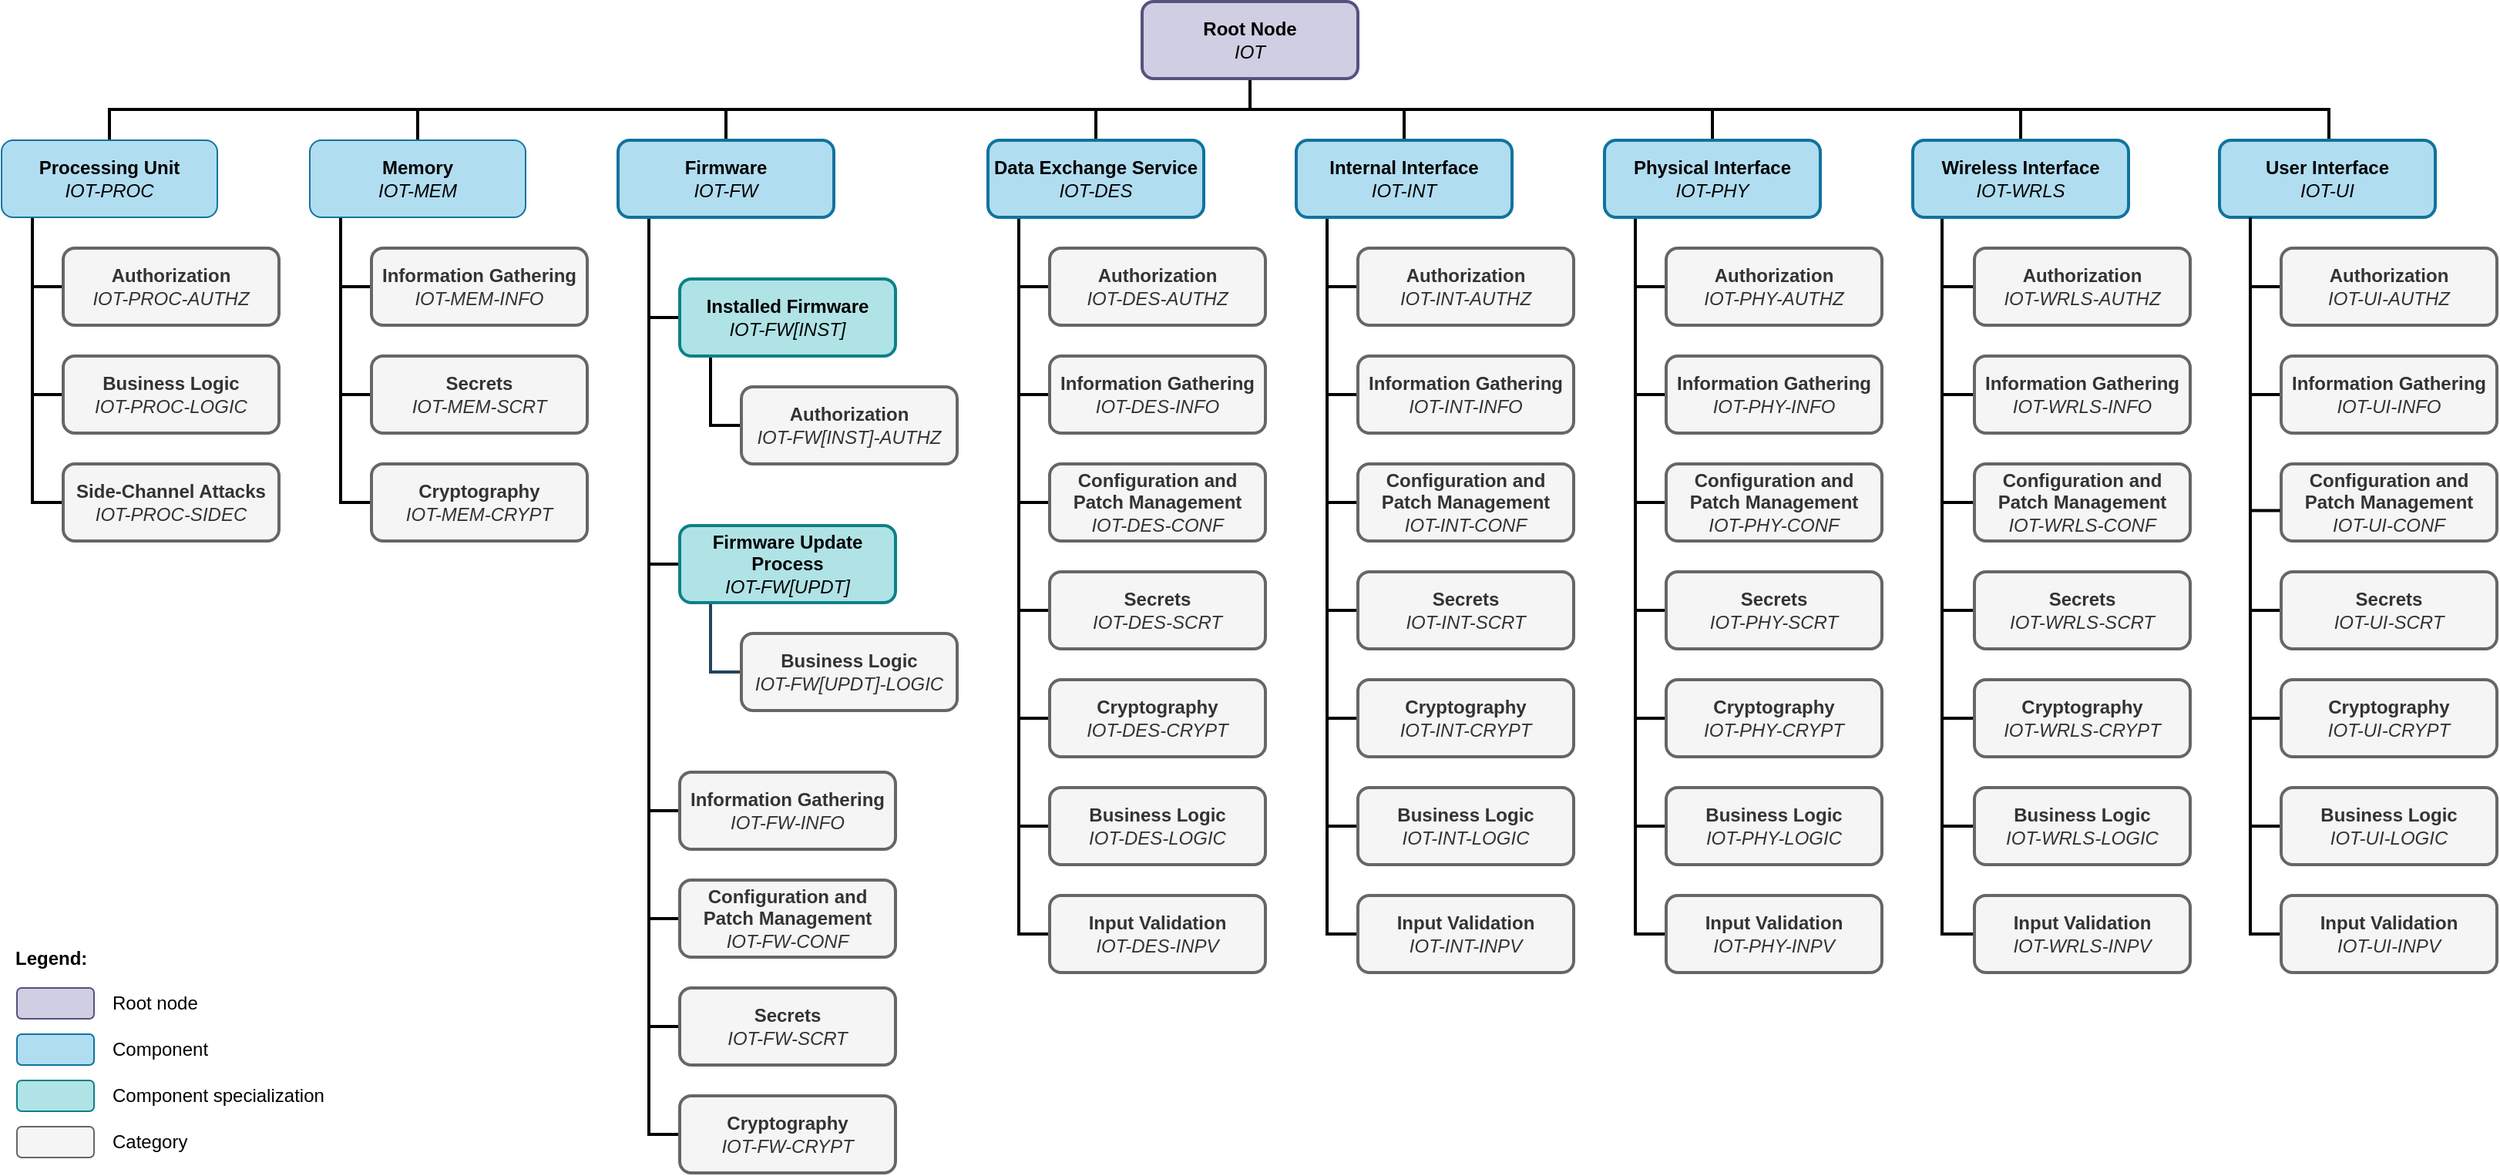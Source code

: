 <mxfile version="22.1.11" type="device">
  <diagram name="Seite-1" id="dSFM1Jlho4Qd5BgdMRd8">
    <mxGraphModel dx="3765" dy="1188" grid="1" gridSize="10" guides="1" tooltips="1" connect="1" arrows="1" fold="1" page="1" pageScale="1" pageWidth="827" pageHeight="1169" math="0" shadow="0">
      <root>
        <mxCell id="0" />
        <mxCell id="1" parent="0" />
        <mxCell id="3GVdnuFyJFoCjS55MbKJ-67" style="edgeStyle=orthogonalEdgeStyle;rounded=0;orthogonalLoop=1;jettySize=auto;html=1;endArrow=none;endFill=0;strokeWidth=2;" parent="1" source="3GVdnuFyJFoCjS55MbKJ-1" target="3GVdnuFyJFoCjS55MbKJ-6" edge="1">
          <mxGeometry relative="1" as="geometry">
            <Array as="points">
              <mxPoint x="10" y="110" />
              <mxPoint x="-530" y="110" />
            </Array>
          </mxGeometry>
        </mxCell>
        <mxCell id="3GVdnuFyJFoCjS55MbKJ-68" style="edgeStyle=orthogonalEdgeStyle;rounded=0;orthogonalLoop=1;jettySize=auto;html=1;endArrow=none;endFill=0;strokeWidth=2;" parent="1" source="3GVdnuFyJFoCjS55MbKJ-1" target="3GVdnuFyJFoCjS55MbKJ-7" edge="1">
          <mxGeometry relative="1" as="geometry">
            <Array as="points">
              <mxPoint x="10" y="110" />
              <mxPoint x="-330" y="110" />
            </Array>
          </mxGeometry>
        </mxCell>
        <mxCell id="3GVdnuFyJFoCjS55MbKJ-69" style="edgeStyle=orthogonalEdgeStyle;rounded=0;orthogonalLoop=1;jettySize=auto;html=1;entryX=0.5;entryY=0;entryDx=0;entryDy=0;endArrow=none;endFill=0;strokeWidth=2;" parent="1" source="3GVdnuFyJFoCjS55MbKJ-1" target="3GVdnuFyJFoCjS55MbKJ-9" edge="1">
          <mxGeometry relative="1" as="geometry" />
        </mxCell>
        <mxCell id="3GVdnuFyJFoCjS55MbKJ-70" style="edgeStyle=orthogonalEdgeStyle;rounded=0;orthogonalLoop=1;jettySize=auto;html=1;entryX=0.5;entryY=0;entryDx=0;entryDy=0;endArrow=none;endFill=0;strokeWidth=2;" parent="1" source="3GVdnuFyJFoCjS55MbKJ-1" target="3GVdnuFyJFoCjS55MbKJ-10" edge="1">
          <mxGeometry relative="1" as="geometry" />
        </mxCell>
        <mxCell id="3GVdnuFyJFoCjS55MbKJ-71" style="edgeStyle=orthogonalEdgeStyle;rounded=0;orthogonalLoop=1;jettySize=auto;html=1;entryX=0.5;entryY=0;entryDx=0;entryDy=0;endArrow=none;endFill=0;strokeWidth=2;" parent="1" source="3GVdnuFyJFoCjS55MbKJ-1" target="3GVdnuFyJFoCjS55MbKJ-11" edge="1">
          <mxGeometry relative="1" as="geometry">
            <Array as="points">
              <mxPoint x="10" y="110" />
              <mxPoint x="310" y="110" />
            </Array>
          </mxGeometry>
        </mxCell>
        <mxCell id="3GVdnuFyJFoCjS55MbKJ-72" style="edgeStyle=orthogonalEdgeStyle;rounded=0;orthogonalLoop=1;jettySize=auto;html=1;endArrow=none;endFill=0;strokeWidth=2;" parent="1" source="3GVdnuFyJFoCjS55MbKJ-1" target="3GVdnuFyJFoCjS55MbKJ-12" edge="1">
          <mxGeometry relative="1" as="geometry">
            <Array as="points">
              <mxPoint x="10" y="110" />
              <mxPoint x="510" y="110" />
            </Array>
          </mxGeometry>
        </mxCell>
        <mxCell id="3GVdnuFyJFoCjS55MbKJ-73" style="edgeStyle=orthogonalEdgeStyle;rounded=0;orthogonalLoop=1;jettySize=auto;html=1;endArrow=none;endFill=0;strokeWidth=2;" parent="1" source="3GVdnuFyJFoCjS55MbKJ-1" target="3GVdnuFyJFoCjS55MbKJ-13" edge="1">
          <mxGeometry relative="1" as="geometry">
            <Array as="points">
              <mxPoint x="10" y="110" />
              <mxPoint x="710" y="110" />
            </Array>
          </mxGeometry>
        </mxCell>
        <mxCell id="T5AbqAV-lyeBnivVTCqh-4" style="edgeStyle=orthogonalEdgeStyle;rounded=0;orthogonalLoop=1;jettySize=auto;html=1;endArrow=none;endFill=0;strokeWidth=2;" parent="1" source="3GVdnuFyJFoCjS55MbKJ-1" target="3GVdnuFyJFoCjS55MbKJ-5" edge="1">
          <mxGeometry relative="1" as="geometry">
            <Array as="points">
              <mxPoint x="10" y="110" />
              <mxPoint x="-730" y="110" />
            </Array>
          </mxGeometry>
        </mxCell>
        <mxCell id="3GVdnuFyJFoCjS55MbKJ-1" value="&lt;b&gt;Root Node&lt;br&gt;&lt;/b&gt;&lt;i&gt;IOT&lt;/i&gt;" style="rounded=1;whiteSpace=wrap;html=1;fillColor=#d0cee2;strokeColor=#56517e;strokeWidth=2;" parent="1" vertex="1">
          <mxGeometry x="-60" y="40" width="140" height="50" as="geometry" />
        </mxCell>
        <mxCell id="3GVdnuFyJFoCjS55MbKJ-74" style="edgeStyle=orthogonalEdgeStyle;rounded=0;orthogonalLoop=1;jettySize=auto;html=1;entryX=0;entryY=0.5;entryDx=0;entryDy=0;strokeWidth=2;endArrow=none;endFill=0;" parent="1" source="3GVdnuFyJFoCjS55MbKJ-5" target="3GVdnuFyJFoCjS55MbKJ-63" edge="1">
          <mxGeometry relative="1" as="geometry">
            <Array as="points">
              <mxPoint x="-780" y="225" />
            </Array>
          </mxGeometry>
        </mxCell>
        <mxCell id="3GVdnuFyJFoCjS55MbKJ-75" style="edgeStyle=orthogonalEdgeStyle;rounded=0;orthogonalLoop=1;jettySize=auto;html=1;entryX=0;entryY=0.5;entryDx=0;entryDy=0;strokeWidth=2;endArrow=none;endFill=0;" parent="1" source="3GVdnuFyJFoCjS55MbKJ-5" target="3GVdnuFyJFoCjS55MbKJ-64" edge="1">
          <mxGeometry relative="1" as="geometry">
            <Array as="points">
              <mxPoint x="-780" y="295" />
            </Array>
          </mxGeometry>
        </mxCell>
        <mxCell id="3GVdnuFyJFoCjS55MbKJ-76" style="edgeStyle=orthogonalEdgeStyle;rounded=0;orthogonalLoop=1;jettySize=auto;html=1;entryX=0;entryY=0.5;entryDx=0;entryDy=0;strokeWidth=2;endArrow=none;endFill=0;" parent="1" source="3GVdnuFyJFoCjS55MbKJ-5" target="3GVdnuFyJFoCjS55MbKJ-65" edge="1">
          <mxGeometry relative="1" as="geometry">
            <Array as="points">
              <mxPoint x="-780" y="365" />
            </Array>
          </mxGeometry>
        </mxCell>
        <mxCell id="3GVdnuFyJFoCjS55MbKJ-5" value="&lt;b&gt;Processing Unit&lt;br&gt;&lt;/b&gt;&lt;i&gt;IOT-PROC&lt;/i&gt;" style="rounded=1;whiteSpace=wrap;html=1;fillColor=#b1ddf0;strokeColor=#10739e;" parent="1" vertex="1">
          <mxGeometry x="-800" y="130" width="140" height="50" as="geometry" />
        </mxCell>
        <mxCell id="3GVdnuFyJFoCjS55MbKJ-77" style="edgeStyle=orthogonalEdgeStyle;rounded=0;orthogonalLoop=1;jettySize=auto;html=1;entryX=0;entryY=0.5;entryDx=0;entryDy=0;strokeWidth=2;endArrow=none;endFill=0;" parent="1" source="3GVdnuFyJFoCjS55MbKJ-6" target="3GVdnuFyJFoCjS55MbKJ-59" edge="1">
          <mxGeometry relative="1" as="geometry">
            <Array as="points">
              <mxPoint x="-580" y="225" />
            </Array>
          </mxGeometry>
        </mxCell>
        <mxCell id="3GVdnuFyJFoCjS55MbKJ-78" style="edgeStyle=orthogonalEdgeStyle;rounded=0;orthogonalLoop=1;jettySize=auto;html=1;entryX=0;entryY=0.5;entryDx=0;entryDy=0;strokeWidth=2;endArrow=none;endFill=0;" parent="1" source="3GVdnuFyJFoCjS55MbKJ-6" target="3GVdnuFyJFoCjS55MbKJ-61" edge="1">
          <mxGeometry relative="1" as="geometry">
            <Array as="points">
              <mxPoint x="-580" y="295" />
            </Array>
          </mxGeometry>
        </mxCell>
        <mxCell id="3GVdnuFyJFoCjS55MbKJ-79" style="edgeStyle=orthogonalEdgeStyle;rounded=0;orthogonalLoop=1;jettySize=auto;html=1;entryX=0;entryY=0.5;entryDx=0;entryDy=0;strokeWidth=2;endArrow=none;endFill=0;" parent="1" source="3GVdnuFyJFoCjS55MbKJ-6" target="3GVdnuFyJFoCjS55MbKJ-62" edge="1">
          <mxGeometry relative="1" as="geometry">
            <Array as="points">
              <mxPoint x="-580" y="365" />
            </Array>
          </mxGeometry>
        </mxCell>
        <mxCell id="3GVdnuFyJFoCjS55MbKJ-6" value="&lt;b&gt;Memory&lt;br&gt;&lt;/b&gt;&lt;i&gt;IOT-MEM&lt;/i&gt;" style="rounded=1;whiteSpace=wrap;html=1;fillColor=#b1ddf0;strokeColor=#10739e;" parent="1" vertex="1">
          <mxGeometry x="-600" y="130" width="140" height="50" as="geometry" />
        </mxCell>
        <mxCell id="3GVdnuFyJFoCjS55MbKJ-15" style="edgeStyle=orthogonalEdgeStyle;rounded=0;orthogonalLoop=1;jettySize=auto;html=1;entryX=0;entryY=0.5;entryDx=0;entryDy=0;endArrow=none;endFill=0;strokeWidth=2;" parent="1" source="3GVdnuFyJFoCjS55MbKJ-7" target="3GVdnuFyJFoCjS55MbKJ-14" edge="1">
          <mxGeometry relative="1" as="geometry">
            <Array as="points">
              <mxPoint x="-380" y="245" />
            </Array>
          </mxGeometry>
        </mxCell>
        <mxCell id="3GVdnuFyJFoCjS55MbKJ-80" style="edgeStyle=orthogonalEdgeStyle;rounded=0;orthogonalLoop=1;jettySize=auto;html=1;entryX=0;entryY=0.5;entryDx=0;entryDy=0;strokeWidth=2;endArrow=none;endFill=0;" parent="1" source="3GVdnuFyJFoCjS55MbKJ-7" target="3GVdnuFyJFoCjS55MbKJ-18" edge="1">
          <mxGeometry relative="1" as="geometry">
            <Array as="points">
              <mxPoint x="-380" y="405" />
            </Array>
          </mxGeometry>
        </mxCell>
        <mxCell id="3GVdnuFyJFoCjS55MbKJ-82" style="edgeStyle=orthogonalEdgeStyle;rounded=0;orthogonalLoop=1;jettySize=auto;html=1;entryX=0;entryY=0.5;entryDx=0;entryDy=0;strokeWidth=2;endArrow=none;endFill=0;" parent="1" source="3GVdnuFyJFoCjS55MbKJ-7" target="3GVdnuFyJFoCjS55MbKJ-20" edge="1">
          <mxGeometry relative="1" as="geometry">
            <Array as="points">
              <mxPoint x="-380" y="565" />
            </Array>
          </mxGeometry>
        </mxCell>
        <mxCell id="3GVdnuFyJFoCjS55MbKJ-83" style="edgeStyle=orthogonalEdgeStyle;rounded=0;orthogonalLoop=1;jettySize=auto;html=1;entryX=0;entryY=0.5;entryDx=0;entryDy=0;strokeWidth=2;endArrow=none;endFill=0;" parent="1" source="3GVdnuFyJFoCjS55MbKJ-7" target="3GVdnuFyJFoCjS55MbKJ-21" edge="1">
          <mxGeometry relative="1" as="geometry">
            <Array as="points">
              <mxPoint x="-380" y="635" />
            </Array>
          </mxGeometry>
        </mxCell>
        <mxCell id="3GVdnuFyJFoCjS55MbKJ-84" style="edgeStyle=orthogonalEdgeStyle;rounded=0;orthogonalLoop=1;jettySize=auto;html=1;entryX=0;entryY=0.5;entryDx=0;entryDy=0;strokeWidth=2;endArrow=none;endFill=0;" parent="1" source="3GVdnuFyJFoCjS55MbKJ-7" target="3GVdnuFyJFoCjS55MbKJ-22" edge="1">
          <mxGeometry relative="1" as="geometry">
            <Array as="points">
              <mxPoint x="-380" y="705" />
            </Array>
          </mxGeometry>
        </mxCell>
        <mxCell id="3GVdnuFyJFoCjS55MbKJ-85" style="edgeStyle=orthogonalEdgeStyle;rounded=0;orthogonalLoop=1;jettySize=auto;html=1;entryX=0;entryY=0.5;entryDx=0;entryDy=0;strokeWidth=2;endArrow=none;endFill=0;" parent="1" source="3GVdnuFyJFoCjS55MbKJ-7" target="3GVdnuFyJFoCjS55MbKJ-23" edge="1">
          <mxGeometry relative="1" as="geometry">
            <Array as="points">
              <mxPoint x="-380" y="775" />
            </Array>
          </mxGeometry>
        </mxCell>
        <mxCell id="3GVdnuFyJFoCjS55MbKJ-7" value="&lt;b&gt;Firmware&lt;/b&gt;&lt;br&gt;&lt;i&gt;IOT-FW&lt;/i&gt;" style="rounded=1;whiteSpace=wrap;html=1;fillColor=#b1ddf0;strokeColor=#10739e;strokeWidth=2;" parent="1" vertex="1">
          <mxGeometry x="-400" y="130" width="140" height="50" as="geometry" />
        </mxCell>
        <mxCell id="3GVdnuFyJFoCjS55MbKJ-86" style="edgeStyle=orthogonalEdgeStyle;rounded=0;orthogonalLoop=1;jettySize=auto;html=1;entryX=0;entryY=0.5;entryDx=0;entryDy=0;strokeWidth=2;endArrow=none;endFill=0;" parent="1" source="3GVdnuFyJFoCjS55MbKJ-9" target="3GVdnuFyJFoCjS55MbKJ-24" edge="1">
          <mxGeometry relative="1" as="geometry">
            <Array as="points">
              <mxPoint x="-140" y="225" />
            </Array>
          </mxGeometry>
        </mxCell>
        <mxCell id="3GVdnuFyJFoCjS55MbKJ-87" style="edgeStyle=orthogonalEdgeStyle;rounded=0;orthogonalLoop=1;jettySize=auto;html=1;entryX=0;entryY=0.5;entryDx=0;entryDy=0;strokeWidth=2;endArrow=none;endFill=0;" parent="1" source="3GVdnuFyJFoCjS55MbKJ-9" target="3GVdnuFyJFoCjS55MbKJ-25" edge="1">
          <mxGeometry relative="1" as="geometry">
            <Array as="points">
              <mxPoint x="-140" y="295" />
            </Array>
          </mxGeometry>
        </mxCell>
        <mxCell id="3GVdnuFyJFoCjS55MbKJ-88" style="edgeStyle=orthogonalEdgeStyle;rounded=0;orthogonalLoop=1;jettySize=auto;html=1;entryX=0;entryY=0.5;entryDx=0;entryDy=0;strokeWidth=2;endArrow=none;endFill=0;" parent="1" source="3GVdnuFyJFoCjS55MbKJ-9" target="3GVdnuFyJFoCjS55MbKJ-26" edge="1">
          <mxGeometry relative="1" as="geometry">
            <Array as="points">
              <mxPoint x="-140" y="365" />
            </Array>
          </mxGeometry>
        </mxCell>
        <mxCell id="3GVdnuFyJFoCjS55MbKJ-90" style="edgeStyle=orthogonalEdgeStyle;rounded=0;orthogonalLoop=1;jettySize=auto;html=1;entryX=0;entryY=0.5;entryDx=0;entryDy=0;strokeWidth=2;endArrow=none;endFill=0;" parent="1" source="3GVdnuFyJFoCjS55MbKJ-9" target="3GVdnuFyJFoCjS55MbKJ-27" edge="1">
          <mxGeometry relative="1" as="geometry">
            <Array as="points">
              <mxPoint x="-140" y="435" />
            </Array>
          </mxGeometry>
        </mxCell>
        <mxCell id="3GVdnuFyJFoCjS55MbKJ-91" style="edgeStyle=orthogonalEdgeStyle;rounded=0;orthogonalLoop=1;jettySize=auto;html=1;entryX=0;entryY=0.5;entryDx=0;entryDy=0;strokeWidth=2;endArrow=none;endFill=0;" parent="1" source="3GVdnuFyJFoCjS55MbKJ-9" target="3GVdnuFyJFoCjS55MbKJ-28" edge="1">
          <mxGeometry relative="1" as="geometry">
            <Array as="points">
              <mxPoint x="-140" y="505" />
            </Array>
          </mxGeometry>
        </mxCell>
        <mxCell id="3GVdnuFyJFoCjS55MbKJ-92" style="edgeStyle=orthogonalEdgeStyle;rounded=0;orthogonalLoop=1;jettySize=auto;html=1;entryX=0;entryY=0.5;entryDx=0;entryDy=0;strokeWidth=2;endArrow=none;endFill=0;" parent="1" source="3GVdnuFyJFoCjS55MbKJ-9" target="3GVdnuFyJFoCjS55MbKJ-29" edge="1">
          <mxGeometry relative="1" as="geometry">
            <Array as="points">
              <mxPoint x="-140" y="575" />
            </Array>
          </mxGeometry>
        </mxCell>
        <mxCell id="3GVdnuFyJFoCjS55MbKJ-93" style="edgeStyle=orthogonalEdgeStyle;rounded=0;orthogonalLoop=1;jettySize=auto;html=1;entryX=0;entryY=0.5;entryDx=0;entryDy=0;strokeWidth=2;endArrow=none;endFill=0;" parent="1" source="3GVdnuFyJFoCjS55MbKJ-9" target="3GVdnuFyJFoCjS55MbKJ-30" edge="1">
          <mxGeometry relative="1" as="geometry">
            <Array as="points">
              <mxPoint x="-140" y="645" />
            </Array>
          </mxGeometry>
        </mxCell>
        <mxCell id="3GVdnuFyJFoCjS55MbKJ-9" value="&lt;b&gt;Data Exchange Service&lt;/b&gt;&lt;br&gt;&lt;i&gt;IOT-DES&lt;/i&gt;" style="rounded=1;whiteSpace=wrap;html=1;fillColor=#b1ddf0;strokeColor=#10739e;strokeWidth=2;" parent="1" vertex="1">
          <mxGeometry x="-160" y="130" width="140" height="50" as="geometry" />
        </mxCell>
        <mxCell id="3GVdnuFyJFoCjS55MbKJ-94" style="edgeStyle=orthogonalEdgeStyle;rounded=0;orthogonalLoop=1;jettySize=auto;html=1;entryX=0;entryY=0.5;entryDx=0;entryDy=0;strokeWidth=2;endArrow=none;endFill=0;" parent="1" source="3GVdnuFyJFoCjS55MbKJ-10" target="3GVdnuFyJFoCjS55MbKJ-31" edge="1">
          <mxGeometry relative="1" as="geometry">
            <Array as="points">
              <mxPoint x="60" y="225" />
            </Array>
          </mxGeometry>
        </mxCell>
        <mxCell id="3GVdnuFyJFoCjS55MbKJ-95" style="edgeStyle=orthogonalEdgeStyle;rounded=0;orthogonalLoop=1;jettySize=auto;html=1;entryX=0;entryY=0.5;entryDx=0;entryDy=0;strokeWidth=2;endArrow=none;endFill=0;" parent="1" source="3GVdnuFyJFoCjS55MbKJ-10" target="3GVdnuFyJFoCjS55MbKJ-32" edge="1">
          <mxGeometry relative="1" as="geometry">
            <Array as="points">
              <mxPoint x="60" y="295" />
            </Array>
          </mxGeometry>
        </mxCell>
        <mxCell id="3GVdnuFyJFoCjS55MbKJ-96" style="edgeStyle=orthogonalEdgeStyle;rounded=0;orthogonalLoop=1;jettySize=auto;html=1;entryX=0;entryY=0.5;entryDx=0;entryDy=0;strokeWidth=2;endArrow=none;endFill=0;" parent="1" source="3GVdnuFyJFoCjS55MbKJ-10" target="3GVdnuFyJFoCjS55MbKJ-33" edge="1">
          <mxGeometry relative="1" as="geometry">
            <Array as="points">
              <mxPoint x="60" y="365" />
            </Array>
          </mxGeometry>
        </mxCell>
        <mxCell id="3GVdnuFyJFoCjS55MbKJ-97" style="edgeStyle=orthogonalEdgeStyle;rounded=0;orthogonalLoop=1;jettySize=auto;html=1;entryX=0;entryY=0.5;entryDx=0;entryDy=0;strokeWidth=2;endArrow=none;endFill=0;" parent="1" source="3GVdnuFyJFoCjS55MbKJ-10" target="3GVdnuFyJFoCjS55MbKJ-34" edge="1">
          <mxGeometry relative="1" as="geometry">
            <Array as="points">
              <mxPoint x="60" y="435" />
            </Array>
          </mxGeometry>
        </mxCell>
        <mxCell id="3GVdnuFyJFoCjS55MbKJ-98" style="edgeStyle=orthogonalEdgeStyle;rounded=0;orthogonalLoop=1;jettySize=auto;html=1;entryX=0;entryY=0.5;entryDx=0;entryDy=0;strokeWidth=2;endArrow=none;endFill=0;" parent="1" source="3GVdnuFyJFoCjS55MbKJ-10" target="3GVdnuFyJFoCjS55MbKJ-35" edge="1">
          <mxGeometry relative="1" as="geometry">
            <Array as="points">
              <mxPoint x="60" y="505" />
            </Array>
          </mxGeometry>
        </mxCell>
        <mxCell id="3GVdnuFyJFoCjS55MbKJ-99" style="edgeStyle=orthogonalEdgeStyle;rounded=0;orthogonalLoop=1;jettySize=auto;html=1;entryX=0;entryY=0.5;entryDx=0;entryDy=0;strokeWidth=2;endArrow=none;endFill=0;" parent="1" source="3GVdnuFyJFoCjS55MbKJ-10" target="3GVdnuFyJFoCjS55MbKJ-36" edge="1">
          <mxGeometry relative="1" as="geometry">
            <Array as="points">
              <mxPoint x="60" y="575" />
            </Array>
          </mxGeometry>
        </mxCell>
        <mxCell id="3GVdnuFyJFoCjS55MbKJ-100" style="edgeStyle=orthogonalEdgeStyle;rounded=0;orthogonalLoop=1;jettySize=auto;html=1;entryX=0;entryY=0.5;entryDx=0;entryDy=0;strokeWidth=2;endArrow=none;endFill=0;" parent="1" source="3GVdnuFyJFoCjS55MbKJ-10" target="3GVdnuFyJFoCjS55MbKJ-37" edge="1">
          <mxGeometry relative="1" as="geometry">
            <Array as="points">
              <mxPoint x="60" y="645" />
            </Array>
          </mxGeometry>
        </mxCell>
        <mxCell id="3GVdnuFyJFoCjS55MbKJ-10" value="&lt;b&gt;Internal Interface&lt;/b&gt;&lt;br&gt;&lt;i style=&quot;&quot;&gt;IOT-INT&lt;/i&gt;" style="rounded=1;whiteSpace=wrap;html=1;fillColor=#b1ddf0;strokeColor=#10739e;strokeWidth=2;" parent="1" vertex="1">
          <mxGeometry x="40" y="130" width="140" height="50" as="geometry" />
        </mxCell>
        <mxCell id="3GVdnuFyJFoCjS55MbKJ-101" style="edgeStyle=orthogonalEdgeStyle;rounded=0;orthogonalLoop=1;jettySize=auto;html=1;entryX=0;entryY=0.5;entryDx=0;entryDy=0;strokeWidth=2;endArrow=none;endFill=0;" parent="1" source="3GVdnuFyJFoCjS55MbKJ-11" target="3GVdnuFyJFoCjS55MbKJ-38" edge="1">
          <mxGeometry relative="1" as="geometry">
            <Array as="points">
              <mxPoint x="260" y="225" />
            </Array>
          </mxGeometry>
        </mxCell>
        <mxCell id="3GVdnuFyJFoCjS55MbKJ-102" style="edgeStyle=orthogonalEdgeStyle;rounded=0;orthogonalLoop=1;jettySize=auto;html=1;entryX=0;entryY=0.5;entryDx=0;entryDy=0;strokeWidth=2;endArrow=none;endFill=0;" parent="1" source="3GVdnuFyJFoCjS55MbKJ-11" target="3GVdnuFyJFoCjS55MbKJ-39" edge="1">
          <mxGeometry relative="1" as="geometry">
            <Array as="points">
              <mxPoint x="260" y="295" />
            </Array>
          </mxGeometry>
        </mxCell>
        <mxCell id="3GVdnuFyJFoCjS55MbKJ-103" style="edgeStyle=orthogonalEdgeStyle;rounded=0;orthogonalLoop=1;jettySize=auto;html=1;entryX=0;entryY=0.5;entryDx=0;entryDy=0;strokeWidth=2;endArrow=none;endFill=0;" parent="1" source="3GVdnuFyJFoCjS55MbKJ-11" target="3GVdnuFyJFoCjS55MbKJ-40" edge="1">
          <mxGeometry relative="1" as="geometry">
            <Array as="points">
              <mxPoint x="260" y="365" />
            </Array>
          </mxGeometry>
        </mxCell>
        <mxCell id="3GVdnuFyJFoCjS55MbKJ-104" style="edgeStyle=orthogonalEdgeStyle;rounded=0;orthogonalLoop=1;jettySize=auto;html=1;entryX=0;entryY=0.5;entryDx=0;entryDy=0;strokeWidth=2;endArrow=none;endFill=0;" parent="1" source="3GVdnuFyJFoCjS55MbKJ-11" target="3GVdnuFyJFoCjS55MbKJ-41" edge="1">
          <mxGeometry relative="1" as="geometry">
            <Array as="points">
              <mxPoint x="260" y="435" />
            </Array>
          </mxGeometry>
        </mxCell>
        <mxCell id="3GVdnuFyJFoCjS55MbKJ-105" style="edgeStyle=orthogonalEdgeStyle;rounded=0;orthogonalLoop=1;jettySize=auto;html=1;entryX=0;entryY=0.5;entryDx=0;entryDy=0;strokeWidth=2;endArrow=none;endFill=0;" parent="1" source="3GVdnuFyJFoCjS55MbKJ-11" target="3GVdnuFyJFoCjS55MbKJ-42" edge="1">
          <mxGeometry relative="1" as="geometry">
            <Array as="points">
              <mxPoint x="260" y="505" />
            </Array>
          </mxGeometry>
        </mxCell>
        <mxCell id="3GVdnuFyJFoCjS55MbKJ-106" style="edgeStyle=orthogonalEdgeStyle;rounded=0;orthogonalLoop=1;jettySize=auto;html=1;entryX=0;entryY=0.5;entryDx=0;entryDy=0;strokeWidth=2;endArrow=none;endFill=0;" parent="1" source="3GVdnuFyJFoCjS55MbKJ-11" target="3GVdnuFyJFoCjS55MbKJ-43" edge="1">
          <mxGeometry relative="1" as="geometry">
            <Array as="points">
              <mxPoint x="260" y="575" />
            </Array>
          </mxGeometry>
        </mxCell>
        <mxCell id="3GVdnuFyJFoCjS55MbKJ-108" style="edgeStyle=orthogonalEdgeStyle;rounded=0;orthogonalLoop=1;jettySize=auto;html=1;entryX=0;entryY=0.5;entryDx=0;entryDy=0;strokeWidth=2;endArrow=none;endFill=0;" parent="1" source="3GVdnuFyJFoCjS55MbKJ-11" target="3GVdnuFyJFoCjS55MbKJ-44" edge="1">
          <mxGeometry relative="1" as="geometry">
            <Array as="points">
              <mxPoint x="260" y="645" />
            </Array>
          </mxGeometry>
        </mxCell>
        <mxCell id="3GVdnuFyJFoCjS55MbKJ-11" value="&lt;b&gt;Physical Interface&lt;br&gt;&lt;/b&gt;&lt;i&gt;IOT-PHY&lt;/i&gt;" style="rounded=1;whiteSpace=wrap;html=1;fillColor=#b1ddf0;strokeColor=#10739e;strokeWidth=2;" parent="1" vertex="1">
          <mxGeometry x="240" y="130" width="140" height="50" as="geometry" />
        </mxCell>
        <mxCell id="3GVdnuFyJFoCjS55MbKJ-111" style="edgeStyle=orthogonalEdgeStyle;rounded=0;orthogonalLoop=1;jettySize=auto;html=1;entryX=0;entryY=0.5;entryDx=0;entryDy=0;strokeWidth=2;endArrow=none;endFill=0;" parent="1" source="3GVdnuFyJFoCjS55MbKJ-12" target="3GVdnuFyJFoCjS55MbKJ-47" edge="1">
          <mxGeometry relative="1" as="geometry">
            <Array as="points">
              <mxPoint x="459" y="365" />
            </Array>
          </mxGeometry>
        </mxCell>
        <mxCell id="3GVdnuFyJFoCjS55MbKJ-112" style="edgeStyle=orthogonalEdgeStyle;rounded=0;orthogonalLoop=1;jettySize=auto;html=1;entryX=0;entryY=0.5;entryDx=0;entryDy=0;strokeWidth=2;endArrow=none;endFill=0;" parent="1" source="3GVdnuFyJFoCjS55MbKJ-12" target="3GVdnuFyJFoCjS55MbKJ-45" edge="1">
          <mxGeometry relative="1" as="geometry">
            <Array as="points">
              <mxPoint x="459" y="225" />
            </Array>
          </mxGeometry>
        </mxCell>
        <mxCell id="3GVdnuFyJFoCjS55MbKJ-113" style="edgeStyle=orthogonalEdgeStyle;rounded=0;orthogonalLoop=1;jettySize=auto;html=1;entryX=0;entryY=0.5;entryDx=0;entryDy=0;strokeWidth=2;endArrow=none;endFill=0;" parent="1" source="3GVdnuFyJFoCjS55MbKJ-12" target="3GVdnuFyJFoCjS55MbKJ-46" edge="1">
          <mxGeometry relative="1" as="geometry">
            <Array as="points">
              <mxPoint x="459" y="295" />
            </Array>
          </mxGeometry>
        </mxCell>
        <mxCell id="3GVdnuFyJFoCjS55MbKJ-114" style="edgeStyle=orthogonalEdgeStyle;rounded=0;orthogonalLoop=1;jettySize=auto;html=1;entryX=0;entryY=0.5;entryDx=0;entryDy=0;strokeWidth=2;endArrow=none;endFill=0;" parent="1" source="3GVdnuFyJFoCjS55MbKJ-12" target="3GVdnuFyJFoCjS55MbKJ-48" edge="1">
          <mxGeometry relative="1" as="geometry">
            <Array as="points">
              <mxPoint x="459" y="435" />
            </Array>
          </mxGeometry>
        </mxCell>
        <mxCell id="3GVdnuFyJFoCjS55MbKJ-115" style="edgeStyle=orthogonalEdgeStyle;rounded=0;orthogonalLoop=1;jettySize=auto;html=1;entryX=0;entryY=0.5;entryDx=0;entryDy=0;strokeWidth=2;endArrow=none;endFill=0;" parent="1" source="3GVdnuFyJFoCjS55MbKJ-12" target="3GVdnuFyJFoCjS55MbKJ-49" edge="1">
          <mxGeometry relative="1" as="geometry">
            <Array as="points">
              <mxPoint x="459" y="505" />
            </Array>
          </mxGeometry>
        </mxCell>
        <mxCell id="3GVdnuFyJFoCjS55MbKJ-116" style="edgeStyle=orthogonalEdgeStyle;rounded=0;orthogonalLoop=1;jettySize=auto;html=1;entryX=0;entryY=0.5;entryDx=0;entryDy=0;strokeWidth=2;endArrow=none;endFill=0;" parent="1" source="3GVdnuFyJFoCjS55MbKJ-12" target="3GVdnuFyJFoCjS55MbKJ-50" edge="1">
          <mxGeometry relative="1" as="geometry">
            <Array as="points">
              <mxPoint x="459" y="575" />
            </Array>
          </mxGeometry>
        </mxCell>
        <mxCell id="3GVdnuFyJFoCjS55MbKJ-117" style="edgeStyle=orthogonalEdgeStyle;rounded=0;orthogonalLoop=1;jettySize=auto;html=1;entryX=0;entryY=0.5;entryDx=0;entryDy=0;strokeWidth=2;endArrow=none;endFill=0;" parent="1" source="3GVdnuFyJFoCjS55MbKJ-12" target="3GVdnuFyJFoCjS55MbKJ-51" edge="1">
          <mxGeometry relative="1" as="geometry">
            <Array as="points">
              <mxPoint x="459" y="645" />
            </Array>
          </mxGeometry>
        </mxCell>
        <mxCell id="3GVdnuFyJFoCjS55MbKJ-12" value="&lt;b&gt;Wireless Interface&lt;br&gt;&lt;/b&gt;&lt;i&gt;IOT-WRLS&lt;/i&gt;" style="rounded=1;whiteSpace=wrap;html=1;fillColor=#b1ddf0;strokeColor=#10739e;strokeWidth=2;" parent="1" vertex="1">
          <mxGeometry x="440" y="130" width="140" height="50" as="geometry" />
        </mxCell>
        <mxCell id="3GVdnuFyJFoCjS55MbKJ-118" style="edgeStyle=orthogonalEdgeStyle;rounded=0;orthogonalLoop=1;jettySize=auto;html=1;entryX=0;entryY=0.5;entryDx=0;entryDy=0;strokeWidth=2;endArrow=none;endFill=0;" parent="1" source="3GVdnuFyJFoCjS55MbKJ-13" target="3GVdnuFyJFoCjS55MbKJ-52" edge="1">
          <mxGeometry relative="1" as="geometry">
            <Array as="points">
              <mxPoint x="659" y="225" />
            </Array>
          </mxGeometry>
        </mxCell>
        <mxCell id="3GVdnuFyJFoCjS55MbKJ-119" style="edgeStyle=orthogonalEdgeStyle;rounded=0;orthogonalLoop=1;jettySize=auto;html=1;entryX=0;entryY=0.5;entryDx=0;entryDy=0;strokeWidth=2;endArrow=none;endFill=0;" parent="1" source="3GVdnuFyJFoCjS55MbKJ-13" target="3GVdnuFyJFoCjS55MbKJ-53" edge="1">
          <mxGeometry relative="1" as="geometry">
            <Array as="points">
              <mxPoint x="659" y="295" />
            </Array>
          </mxGeometry>
        </mxCell>
        <mxCell id="3GVdnuFyJFoCjS55MbKJ-122" style="edgeStyle=orthogonalEdgeStyle;rounded=0;orthogonalLoop=1;jettySize=auto;html=1;entryX=0;entryY=0.5;entryDx=0;entryDy=0;strokeWidth=2;endArrow=none;endFill=0;" parent="1" source="3GVdnuFyJFoCjS55MbKJ-13" target="3GVdnuFyJFoCjS55MbKJ-55" edge="1">
          <mxGeometry relative="1" as="geometry">
            <Array as="points">
              <mxPoint x="659" y="435" />
            </Array>
          </mxGeometry>
        </mxCell>
        <mxCell id="3GVdnuFyJFoCjS55MbKJ-123" style="edgeStyle=orthogonalEdgeStyle;rounded=0;orthogonalLoop=1;jettySize=auto;html=1;entryX=0;entryY=0.5;entryDx=0;entryDy=0;strokeWidth=2;endArrow=none;endFill=0;" parent="1" source="3GVdnuFyJFoCjS55MbKJ-13" target="3GVdnuFyJFoCjS55MbKJ-56" edge="1">
          <mxGeometry relative="1" as="geometry">
            <Array as="points">
              <mxPoint x="659" y="505" />
            </Array>
          </mxGeometry>
        </mxCell>
        <mxCell id="3GVdnuFyJFoCjS55MbKJ-124" style="edgeStyle=orthogonalEdgeStyle;rounded=0;orthogonalLoop=1;jettySize=auto;html=1;entryX=0;entryY=0.5;entryDx=0;entryDy=0;strokeWidth=2;endArrow=none;endFill=0;" parent="1" source="3GVdnuFyJFoCjS55MbKJ-13" target="3GVdnuFyJFoCjS55MbKJ-57" edge="1">
          <mxGeometry relative="1" as="geometry">
            <Array as="points">
              <mxPoint x="659" y="575" />
            </Array>
          </mxGeometry>
        </mxCell>
        <mxCell id="3GVdnuFyJFoCjS55MbKJ-125" style="edgeStyle=orthogonalEdgeStyle;rounded=0;orthogonalLoop=1;jettySize=auto;html=1;entryX=0;entryY=0.5;entryDx=0;entryDy=0;strokeWidth=2;endArrow=none;endFill=0;" parent="1" source="3GVdnuFyJFoCjS55MbKJ-13" target="3GVdnuFyJFoCjS55MbKJ-58" edge="1">
          <mxGeometry relative="1" as="geometry">
            <Array as="points">
              <mxPoint x="659" y="645" />
            </Array>
          </mxGeometry>
        </mxCell>
        <mxCell id="3GVdnuFyJFoCjS55MbKJ-13" value="&lt;b&gt;User Interface&lt;br&gt;&lt;/b&gt;&lt;i&gt;IOT-UI&lt;/i&gt;" style="rounded=1;whiteSpace=wrap;html=1;fillColor=#b1ddf0;strokeColor=#10739e;strokeWidth=2;" parent="1" vertex="1">
          <mxGeometry x="639" y="130" width="140" height="50" as="geometry" />
        </mxCell>
        <mxCell id="3GVdnuFyJFoCjS55MbKJ-17" style="edgeStyle=orthogonalEdgeStyle;rounded=0;orthogonalLoop=1;jettySize=auto;html=1;entryX=0;entryY=0.5;entryDx=0;entryDy=0;endArrow=none;endFill=0;strokeWidth=2;" parent="1" source="3GVdnuFyJFoCjS55MbKJ-14" target="3GVdnuFyJFoCjS55MbKJ-16" edge="1">
          <mxGeometry relative="1" as="geometry">
            <Array as="points">
              <mxPoint x="-340" y="315" />
            </Array>
          </mxGeometry>
        </mxCell>
        <mxCell id="3GVdnuFyJFoCjS55MbKJ-14" value="&lt;b&gt;Installed Firmware&lt;br&gt;&lt;/b&gt;&lt;i&gt;IOT-FW[INST]&lt;/i&gt;" style="rounded=1;whiteSpace=wrap;html=1;fillColor=#b0e3e6;strokeColor=#0e8088;strokeWidth=2;" parent="1" vertex="1">
          <mxGeometry x="-360" y="220" width="140" height="50" as="geometry" />
        </mxCell>
        <mxCell id="3GVdnuFyJFoCjS55MbKJ-16" value="&lt;b&gt;Authorization&lt;br&gt;&lt;/b&gt;&lt;i&gt;IOT-FW[INST]-AUTHZ&lt;/i&gt;" style="rounded=1;whiteSpace=wrap;html=1;strokeWidth=2;fillColor=#f5f5f5;strokeColor=#666666;fontColor=#333333;" parent="1" vertex="1">
          <mxGeometry x="-320" y="290" width="140" height="50" as="geometry" />
        </mxCell>
        <mxCell id="3GVdnuFyJFoCjS55MbKJ-81" style="edgeStyle=orthogonalEdgeStyle;rounded=0;orthogonalLoop=1;jettySize=auto;html=1;entryX=0;entryY=0.5;entryDx=0;entryDy=0;strokeWidth=2;endArrow=none;endFill=0;fillColor=#bac8d3;strokeColor=#23445d;" parent="1" source="3GVdnuFyJFoCjS55MbKJ-18" target="3GVdnuFyJFoCjS55MbKJ-19" edge="1">
          <mxGeometry relative="1" as="geometry">
            <Array as="points">
              <mxPoint x="-340" y="475" />
            </Array>
          </mxGeometry>
        </mxCell>
        <mxCell id="3GVdnuFyJFoCjS55MbKJ-18" value="&lt;b&gt;Firmware Update Process&lt;br&gt;&lt;/b&gt;&lt;i&gt;IOT-FW[UPDT]&lt;/i&gt;" style="rounded=1;whiteSpace=wrap;html=1;fillColor=#b0e3e6;strokeColor=#0e8088;strokeWidth=2;" parent="1" vertex="1">
          <mxGeometry x="-360" y="380" width="140" height="50" as="geometry" />
        </mxCell>
        <mxCell id="3GVdnuFyJFoCjS55MbKJ-19" value="&lt;b&gt;Business Logic&lt;br&gt;&lt;/b&gt;&lt;i&gt;IOT-FW[UPDT]-LOGIC&lt;/i&gt;" style="rounded=1;whiteSpace=wrap;html=1;strokeWidth=2;fillColor=#f5f5f5;strokeColor=#666666;fontColor=#333333;" parent="1" vertex="1">
          <mxGeometry x="-320" y="450" width="140" height="50" as="geometry" />
        </mxCell>
        <mxCell id="3GVdnuFyJFoCjS55MbKJ-20" value="&lt;b&gt;Information Gathering&lt;br&gt;&lt;/b&gt;&lt;i&gt;IOT-FW-INFO&lt;/i&gt;" style="rounded=1;whiteSpace=wrap;html=1;strokeWidth=2;fillColor=#f5f5f5;strokeColor=#666666;fontColor=#333333;" parent="1" vertex="1">
          <mxGeometry x="-360" y="540" width="140" height="50" as="geometry" />
        </mxCell>
        <mxCell id="3GVdnuFyJFoCjS55MbKJ-21" value="&lt;b&gt;Configuration and Patch Management&lt;br&gt;&lt;/b&gt;&lt;i&gt;IOT-FW-CONF&lt;/i&gt;" style="rounded=1;whiteSpace=wrap;html=1;strokeWidth=2;fillColor=#f5f5f5;strokeColor=#666666;fontColor=#333333;" parent="1" vertex="1">
          <mxGeometry x="-360" y="610" width="140" height="50" as="geometry" />
        </mxCell>
        <mxCell id="3GVdnuFyJFoCjS55MbKJ-22" value="&lt;b&gt;Secrets&lt;br&gt;&lt;/b&gt;&lt;i&gt;IOT-FW-SCRT&lt;/i&gt;" style="rounded=1;whiteSpace=wrap;html=1;strokeWidth=2;fillColor=#f5f5f5;strokeColor=#666666;fontColor=#333333;" parent="1" vertex="1">
          <mxGeometry x="-360" y="680" width="140" height="50" as="geometry" />
        </mxCell>
        <mxCell id="3GVdnuFyJFoCjS55MbKJ-23" value="&lt;b&gt;Cryptography&lt;br&gt;&lt;/b&gt;&lt;i&gt;IOT-FW-CRYPT&lt;/i&gt;" style="rounded=1;whiteSpace=wrap;html=1;strokeWidth=2;fillColor=#f5f5f5;strokeColor=#666666;fontColor=#333333;" parent="1" vertex="1">
          <mxGeometry x="-360" y="750" width="140" height="50" as="geometry" />
        </mxCell>
        <mxCell id="3GVdnuFyJFoCjS55MbKJ-24" value="&lt;b&gt;Authorization&lt;br&gt;&lt;/b&gt;&lt;i&gt;IOT-DES-AUTHZ&lt;/i&gt;" style="rounded=1;whiteSpace=wrap;html=1;strokeWidth=2;fillColor=#f5f5f5;strokeColor=#666666;fontColor=#333333;" parent="1" vertex="1">
          <mxGeometry x="-120" y="200" width="140" height="50" as="geometry" />
        </mxCell>
        <mxCell id="3GVdnuFyJFoCjS55MbKJ-25" value="&lt;b&gt;Information Gathering&lt;br&gt;&lt;/b&gt;&lt;i&gt;IOT-DES-INFO&lt;/i&gt;" style="rounded=1;whiteSpace=wrap;html=1;strokeWidth=2;fillColor=#f5f5f5;strokeColor=#666666;fontColor=#333333;" parent="1" vertex="1">
          <mxGeometry x="-120" y="270" width="140" height="50" as="geometry" />
        </mxCell>
        <mxCell id="3GVdnuFyJFoCjS55MbKJ-26" value="&lt;b&gt;Configuration and Patch Management&lt;br&gt;&lt;/b&gt;&lt;i&gt;IOT-DES-CONF&lt;/i&gt;" style="rounded=1;whiteSpace=wrap;html=1;strokeWidth=2;fillColor=#f5f5f5;strokeColor=#666666;fontColor=#333333;" parent="1" vertex="1">
          <mxGeometry x="-120" y="340" width="140" height="50" as="geometry" />
        </mxCell>
        <mxCell id="3GVdnuFyJFoCjS55MbKJ-27" value="&lt;b&gt;Secrets&lt;br&gt;&lt;/b&gt;&lt;i&gt;IOT-DES-SCRT&lt;/i&gt;" style="rounded=1;whiteSpace=wrap;html=1;strokeWidth=2;fillColor=#f5f5f5;strokeColor=#666666;fontColor=#333333;" parent="1" vertex="1">
          <mxGeometry x="-120" y="410" width="140" height="50" as="geometry" />
        </mxCell>
        <mxCell id="3GVdnuFyJFoCjS55MbKJ-28" value="&lt;b&gt;Cryptography&lt;br&gt;&lt;/b&gt;&lt;i&gt;IOT-DES-CRYPT&lt;/i&gt;" style="rounded=1;whiteSpace=wrap;html=1;strokeWidth=2;fillColor=#f5f5f5;strokeColor=#666666;fontColor=#333333;" parent="1" vertex="1">
          <mxGeometry x="-120" y="480" width="140" height="50" as="geometry" />
        </mxCell>
        <mxCell id="3GVdnuFyJFoCjS55MbKJ-29" value="&lt;b&gt;Business Logic&lt;br&gt;&lt;/b&gt;&lt;i&gt;IOT-DES-LOGIC&lt;/i&gt;" style="rounded=1;whiteSpace=wrap;html=1;strokeWidth=2;fillColor=#f5f5f5;strokeColor=#666666;fontColor=#333333;" parent="1" vertex="1">
          <mxGeometry x="-120" y="550" width="140" height="50" as="geometry" />
        </mxCell>
        <mxCell id="3GVdnuFyJFoCjS55MbKJ-30" value="&lt;b&gt;Input Validation&lt;br&gt;&lt;/b&gt;&lt;i&gt;IOT-DES-INPV&lt;/i&gt;" style="rounded=1;whiteSpace=wrap;html=1;strokeWidth=2;fillColor=#f5f5f5;strokeColor=#666666;fontColor=#333333;" parent="1" vertex="1">
          <mxGeometry x="-120" y="620" width="140" height="50" as="geometry" />
        </mxCell>
        <mxCell id="3GVdnuFyJFoCjS55MbKJ-31" value="&lt;b&gt;Authorization&lt;br&gt;&lt;/b&gt;&lt;i&gt;IOT-INT-AUTHZ&lt;/i&gt;" style="rounded=1;whiteSpace=wrap;html=1;strokeWidth=2;fillColor=#f5f5f5;strokeColor=#666666;fontColor=#333333;" parent="1" vertex="1">
          <mxGeometry x="80" y="200" width="140" height="50" as="geometry" />
        </mxCell>
        <mxCell id="3GVdnuFyJFoCjS55MbKJ-32" value="&lt;b&gt;Information Gathering&lt;br&gt;&lt;/b&gt;&lt;i&gt;IOT-&lt;/i&gt;&lt;i style=&quot;border-color: var(--border-color);&quot;&gt;INT&lt;/i&gt;&lt;i&gt;-INFO&lt;/i&gt;" style="rounded=1;whiteSpace=wrap;html=1;strokeWidth=2;fillColor=#f5f5f5;strokeColor=#666666;fontColor=#333333;" parent="1" vertex="1">
          <mxGeometry x="80" y="270" width="140" height="50" as="geometry" />
        </mxCell>
        <mxCell id="3GVdnuFyJFoCjS55MbKJ-33" value="&lt;b&gt;Configuration and Patch Management&lt;br&gt;&lt;/b&gt;&lt;i&gt;IOT-&lt;/i&gt;&lt;i style=&quot;border-color: var(--border-color);&quot;&gt;INT&lt;/i&gt;&lt;i&gt;-CONF&lt;/i&gt;" style="rounded=1;whiteSpace=wrap;html=1;strokeWidth=2;fillColor=#f5f5f5;strokeColor=#666666;fontColor=#333333;" parent="1" vertex="1">
          <mxGeometry x="80" y="340" width="140" height="50" as="geometry" />
        </mxCell>
        <mxCell id="3GVdnuFyJFoCjS55MbKJ-34" value="&lt;b&gt;Secrets&lt;br&gt;&lt;/b&gt;&lt;i&gt;IOT-&lt;/i&gt;&lt;i style=&quot;border-color: var(--border-color);&quot;&gt;INT&lt;/i&gt;&lt;i&gt;-SCRT&lt;/i&gt;" style="rounded=1;whiteSpace=wrap;html=1;strokeWidth=2;fillColor=#f5f5f5;strokeColor=#666666;fontColor=#333333;" parent="1" vertex="1">
          <mxGeometry x="80" y="410" width="140" height="50" as="geometry" />
        </mxCell>
        <mxCell id="3GVdnuFyJFoCjS55MbKJ-35" value="&lt;b&gt;Cryptography&lt;br&gt;&lt;/b&gt;&lt;i&gt;IOT-&lt;/i&gt;&lt;i style=&quot;border-color: var(--border-color);&quot;&gt;INT&lt;/i&gt;&lt;i&gt;-CRYPT&lt;/i&gt;" style="rounded=1;whiteSpace=wrap;html=1;strokeWidth=2;fillColor=#f5f5f5;strokeColor=#666666;fontColor=#333333;" parent="1" vertex="1">
          <mxGeometry x="80" y="480" width="140" height="50" as="geometry" />
        </mxCell>
        <mxCell id="3GVdnuFyJFoCjS55MbKJ-36" value="&lt;b&gt;Business Logic&lt;br&gt;&lt;/b&gt;&lt;i&gt;IOT-&lt;/i&gt;&lt;i style=&quot;border-color: var(--border-color);&quot;&gt;INT&lt;/i&gt;&lt;i&gt;-LOGIC&lt;/i&gt;" style="rounded=1;whiteSpace=wrap;html=1;strokeWidth=2;fillColor=#f5f5f5;strokeColor=#666666;fontColor=#333333;" parent="1" vertex="1">
          <mxGeometry x="80" y="550" width="140" height="50" as="geometry" />
        </mxCell>
        <mxCell id="3GVdnuFyJFoCjS55MbKJ-37" value="&lt;b&gt;Input Validation&lt;br&gt;&lt;/b&gt;&lt;i&gt;IOT-&lt;/i&gt;&lt;i style=&quot;border-color: var(--border-color);&quot;&gt;INT&lt;/i&gt;&lt;i&gt;-INPV&lt;/i&gt;" style="rounded=1;whiteSpace=wrap;html=1;strokeWidth=2;fillColor=#f5f5f5;strokeColor=#666666;fontColor=#333333;" parent="1" vertex="1">
          <mxGeometry x="80" y="620" width="140" height="50" as="geometry" />
        </mxCell>
        <mxCell id="3GVdnuFyJFoCjS55MbKJ-38" value="&lt;b&gt;Authorization&lt;br&gt;&lt;/b&gt;&lt;i&gt;IOT-&lt;/i&gt;&lt;i style=&quot;border-color: var(--border-color);&quot;&gt;PHY&lt;/i&gt;&lt;i&gt;-AUTHZ&lt;/i&gt;" style="rounded=1;whiteSpace=wrap;html=1;strokeWidth=2;fillColor=#f5f5f5;strokeColor=#666666;fontColor=#333333;" parent="1" vertex="1">
          <mxGeometry x="280" y="200" width="140" height="50" as="geometry" />
        </mxCell>
        <mxCell id="3GVdnuFyJFoCjS55MbKJ-39" value="&lt;b&gt;Information Gathering&lt;br&gt;&lt;/b&gt;&lt;i&gt;IOT-&lt;/i&gt;&lt;i style=&quot;border-color: var(--border-color);&quot;&gt;PHY&lt;/i&gt;&lt;i&gt;-INFO&lt;/i&gt;" style="rounded=1;whiteSpace=wrap;html=1;strokeWidth=2;fillColor=#f5f5f5;strokeColor=#666666;fontColor=#333333;" parent="1" vertex="1">
          <mxGeometry x="280" y="270" width="140" height="50" as="geometry" />
        </mxCell>
        <mxCell id="3GVdnuFyJFoCjS55MbKJ-40" value="&lt;b&gt;Configuration and Patch Management&lt;br&gt;&lt;/b&gt;&lt;i&gt;IOT-&lt;/i&gt;&lt;i style=&quot;border-color: var(--border-color);&quot;&gt;PHY&lt;/i&gt;&lt;i&gt;-CONF&lt;/i&gt;" style="rounded=1;whiteSpace=wrap;html=1;strokeWidth=2;fillColor=#f5f5f5;strokeColor=#666666;fontColor=#333333;" parent="1" vertex="1">
          <mxGeometry x="280" y="340" width="140" height="50" as="geometry" />
        </mxCell>
        <mxCell id="3GVdnuFyJFoCjS55MbKJ-41" value="&lt;b&gt;Secrets&lt;br&gt;&lt;/b&gt;&lt;i&gt;IOT-&lt;/i&gt;&lt;i style=&quot;border-color: var(--border-color);&quot;&gt;PHY&lt;/i&gt;&lt;i&gt;-SCRT&lt;/i&gt;" style="rounded=1;whiteSpace=wrap;html=1;strokeWidth=2;fillColor=#f5f5f5;strokeColor=#666666;fontColor=#333333;" parent="1" vertex="1">
          <mxGeometry x="280" y="410" width="140" height="50" as="geometry" />
        </mxCell>
        <mxCell id="3GVdnuFyJFoCjS55MbKJ-42" value="&lt;b&gt;Cryptography&lt;br&gt;&lt;/b&gt;&lt;i&gt;IOT-&lt;/i&gt;&lt;i style=&quot;border-color: var(--border-color);&quot;&gt;PHY&lt;/i&gt;&lt;i&gt;-CRYPT&lt;/i&gt;" style="rounded=1;whiteSpace=wrap;html=1;strokeWidth=2;fillColor=#f5f5f5;strokeColor=#666666;fontColor=#333333;" parent="1" vertex="1">
          <mxGeometry x="280" y="480" width="140" height="50" as="geometry" />
        </mxCell>
        <mxCell id="3GVdnuFyJFoCjS55MbKJ-43" value="&lt;b&gt;Business Logic&lt;br&gt;&lt;/b&gt;&lt;i&gt;IOT-&lt;/i&gt;&lt;i style=&quot;border-color: var(--border-color);&quot;&gt;PHY&lt;/i&gt;&lt;i&gt;-LOGIC&lt;/i&gt;" style="rounded=1;whiteSpace=wrap;html=1;strokeWidth=2;fillColor=#f5f5f5;strokeColor=#666666;fontColor=#333333;" parent="1" vertex="1">
          <mxGeometry x="280" y="550" width="140" height="50" as="geometry" />
        </mxCell>
        <mxCell id="3GVdnuFyJFoCjS55MbKJ-44" value="&lt;b&gt;Input Validation&lt;br&gt;&lt;/b&gt;&lt;i&gt;IOT-&lt;/i&gt;&lt;i style=&quot;border-color: var(--border-color);&quot;&gt;PHY&lt;/i&gt;&lt;i&gt;-INPV&lt;/i&gt;" style="rounded=1;whiteSpace=wrap;html=1;strokeWidth=2;fillColor=#f5f5f5;strokeColor=#666666;fontColor=#333333;" parent="1" vertex="1">
          <mxGeometry x="280" y="620" width="140" height="50" as="geometry" />
        </mxCell>
        <mxCell id="3GVdnuFyJFoCjS55MbKJ-45" value="&lt;b&gt;Authorization&lt;br&gt;&lt;/b&gt;&lt;i&gt;IOT-&lt;/i&gt;&lt;i style=&quot;border-color: var(--border-color);&quot;&gt;WRLS&lt;/i&gt;&lt;i&gt;-AUTHZ&lt;/i&gt;" style="rounded=1;whiteSpace=wrap;html=1;strokeWidth=2;fillColor=#f5f5f5;strokeColor=#666666;fontColor=#333333;" parent="1" vertex="1">
          <mxGeometry x="480" y="200" width="140" height="50" as="geometry" />
        </mxCell>
        <mxCell id="3GVdnuFyJFoCjS55MbKJ-46" value="&lt;b&gt;Information Gathering&lt;br&gt;&lt;/b&gt;&lt;i&gt;IOT-&lt;/i&gt;&lt;i style=&quot;border-color: var(--border-color);&quot;&gt;WRLS&lt;/i&gt;&lt;i&gt;-INFO&lt;/i&gt;" style="rounded=1;whiteSpace=wrap;html=1;strokeWidth=2;fillColor=#f5f5f5;strokeColor=#666666;fontColor=#333333;" parent="1" vertex="1">
          <mxGeometry x="480" y="270" width="140" height="50" as="geometry" />
        </mxCell>
        <mxCell id="3GVdnuFyJFoCjS55MbKJ-47" value="&lt;b&gt;Configuration and Patch Management&lt;br&gt;&lt;/b&gt;&lt;i&gt;IOT-&lt;/i&gt;&lt;i style=&quot;border-color: var(--border-color);&quot;&gt;WRLS&lt;/i&gt;&lt;i&gt;-CONF&lt;/i&gt;" style="rounded=1;whiteSpace=wrap;html=1;strokeWidth=2;fillColor=#f5f5f5;strokeColor=#666666;fontColor=#333333;" parent="1" vertex="1">
          <mxGeometry x="480" y="340" width="140" height="50" as="geometry" />
        </mxCell>
        <mxCell id="3GVdnuFyJFoCjS55MbKJ-48" value="&lt;b&gt;Secrets&lt;br&gt;&lt;/b&gt;&lt;i&gt;IOT-&lt;/i&gt;&lt;i style=&quot;border-color: var(--border-color);&quot;&gt;WRLS&lt;/i&gt;&lt;i&gt;-SCRT&lt;/i&gt;" style="rounded=1;whiteSpace=wrap;html=1;strokeWidth=2;fillColor=#f5f5f5;strokeColor=#666666;fontColor=#333333;" parent="1" vertex="1">
          <mxGeometry x="480" y="410" width="140" height="50" as="geometry" />
        </mxCell>
        <mxCell id="3GVdnuFyJFoCjS55MbKJ-49" value="&lt;b&gt;Cryptography&lt;br&gt;&lt;/b&gt;&lt;i&gt;IOT-&lt;/i&gt;&lt;i style=&quot;border-color: var(--border-color);&quot;&gt;WRLS&lt;/i&gt;&lt;i&gt;-CRYPT&lt;/i&gt;" style="rounded=1;whiteSpace=wrap;html=1;strokeWidth=2;fillColor=#f5f5f5;strokeColor=#666666;fontColor=#333333;" parent="1" vertex="1">
          <mxGeometry x="480" y="480" width="140" height="50" as="geometry" />
        </mxCell>
        <mxCell id="3GVdnuFyJFoCjS55MbKJ-50" value="&lt;b&gt;Business Logic&lt;br&gt;&lt;/b&gt;&lt;i&gt;IOT-&lt;/i&gt;&lt;i style=&quot;border-color: var(--border-color);&quot;&gt;WRLS&lt;/i&gt;&lt;i&gt;-LOGIC&lt;/i&gt;" style="rounded=1;whiteSpace=wrap;html=1;strokeWidth=2;fillColor=#f5f5f5;strokeColor=#666666;fontColor=#333333;" parent="1" vertex="1">
          <mxGeometry x="480" y="550" width="140" height="50" as="geometry" />
        </mxCell>
        <mxCell id="3GVdnuFyJFoCjS55MbKJ-51" value="&lt;b&gt;Input Validation&lt;br&gt;&lt;/b&gt;&lt;i&gt;IOT-&lt;/i&gt;&lt;i style=&quot;border-color: var(--border-color);&quot;&gt;WRLS&lt;/i&gt;&lt;i&gt;-INPV&lt;/i&gt;" style="rounded=1;whiteSpace=wrap;html=1;strokeWidth=2;fillColor=#f5f5f5;strokeColor=#666666;fontColor=#333333;" parent="1" vertex="1">
          <mxGeometry x="480" y="620" width="140" height="50" as="geometry" />
        </mxCell>
        <mxCell id="3GVdnuFyJFoCjS55MbKJ-52" value="&lt;b&gt;Authorization&lt;br&gt;&lt;/b&gt;&lt;i&gt;IOT-&lt;/i&gt;&lt;i style=&quot;border-color: var(--border-color);&quot;&gt;UI&lt;/i&gt;&lt;i&gt;-AUTHZ&lt;/i&gt;" style="rounded=1;whiteSpace=wrap;html=1;strokeWidth=2;fillColor=#f5f5f5;strokeColor=#666666;fontColor=#333333;" parent="1" vertex="1">
          <mxGeometry x="679" y="200" width="140" height="50" as="geometry" />
        </mxCell>
        <mxCell id="3GVdnuFyJFoCjS55MbKJ-53" value="&lt;b&gt;Information Gathering&lt;br&gt;&lt;/b&gt;&lt;i&gt;IOT-&lt;/i&gt;&lt;i style=&quot;border-color: var(--border-color);&quot;&gt;UI&lt;/i&gt;&lt;i&gt;-INFO&lt;/i&gt;" style="rounded=1;whiteSpace=wrap;html=1;strokeWidth=2;fillColor=#f5f5f5;strokeColor=#666666;fontColor=#333333;" parent="1" vertex="1">
          <mxGeometry x="679" y="270" width="140" height="50" as="geometry" />
        </mxCell>
        <mxCell id="3GVdnuFyJFoCjS55MbKJ-54" value="&lt;b&gt;Configuration and Patch Management&lt;br&gt;&lt;/b&gt;&lt;i&gt;IOT-&lt;/i&gt;&lt;i style=&quot;border-color: var(--border-color);&quot;&gt;UI&lt;/i&gt;&lt;i&gt;-CONF&lt;/i&gt;" style="rounded=1;whiteSpace=wrap;html=1;strokeWidth=2;fillColor=#f5f5f5;strokeColor=#666666;fontColor=#333333;" parent="1" vertex="1">
          <mxGeometry x="679" y="340" width="140" height="50" as="geometry" />
        </mxCell>
        <mxCell id="3GVdnuFyJFoCjS55MbKJ-55" value="&lt;b&gt;Secrets&lt;br&gt;&lt;/b&gt;&lt;i&gt;IOT-&lt;/i&gt;&lt;i style=&quot;border-color: var(--border-color);&quot;&gt;UI&lt;/i&gt;&lt;i&gt;-SCRT&lt;/i&gt;" style="rounded=1;whiteSpace=wrap;html=1;strokeWidth=2;fillColor=#f5f5f5;strokeColor=#666666;fontColor=#333333;" parent="1" vertex="1">
          <mxGeometry x="679" y="410" width="140" height="50" as="geometry" />
        </mxCell>
        <mxCell id="3GVdnuFyJFoCjS55MbKJ-56" value="&lt;b&gt;Cryptography&lt;br&gt;&lt;/b&gt;&lt;i&gt;IOT-&lt;/i&gt;&lt;i style=&quot;border-color: var(--border-color);&quot;&gt;UI&lt;/i&gt;&lt;i&gt;-CRYPT&lt;/i&gt;" style="rounded=1;whiteSpace=wrap;html=1;strokeWidth=2;fillColor=#f5f5f5;strokeColor=#666666;fontColor=#333333;" parent="1" vertex="1">
          <mxGeometry x="679" y="480" width="140" height="50" as="geometry" />
        </mxCell>
        <mxCell id="3GVdnuFyJFoCjS55MbKJ-57" value="&lt;b&gt;Business Logic&lt;br&gt;&lt;/b&gt;&lt;i&gt;IOT-&lt;/i&gt;&lt;i style=&quot;border-color: var(--border-color);&quot;&gt;UI&lt;/i&gt;&lt;i&gt;-LOGIC&lt;/i&gt;" style="rounded=1;whiteSpace=wrap;html=1;strokeWidth=2;fillColor=#f5f5f5;strokeColor=#666666;fontColor=#333333;" parent="1" vertex="1">
          <mxGeometry x="679" y="550" width="140" height="50" as="geometry" />
        </mxCell>
        <mxCell id="3GVdnuFyJFoCjS55MbKJ-58" value="&lt;b&gt;Input Validation&lt;br&gt;&lt;/b&gt;&lt;i&gt;IOT-&lt;/i&gt;&lt;i style=&quot;border-color: var(--border-color);&quot;&gt;UI&lt;/i&gt;&lt;i&gt;-INPV&lt;/i&gt;" style="rounded=1;whiteSpace=wrap;html=1;strokeWidth=2;fillColor=#f5f5f5;strokeColor=#666666;fontColor=#333333;" parent="1" vertex="1">
          <mxGeometry x="679" y="620" width="140" height="50" as="geometry" />
        </mxCell>
        <mxCell id="3GVdnuFyJFoCjS55MbKJ-59" value="&lt;b&gt;Information Gathering&lt;br&gt;&lt;/b&gt;&lt;i&gt;IOT-MEM-INFO&lt;/i&gt;" style="rounded=1;whiteSpace=wrap;html=1;strokeWidth=2;fillColor=#f5f5f5;strokeColor=#666666;fontColor=#333333;" parent="1" vertex="1">
          <mxGeometry x="-560" y="200" width="140" height="50" as="geometry" />
        </mxCell>
        <mxCell id="3GVdnuFyJFoCjS55MbKJ-61" value="&lt;b&gt;Secrets&lt;br&gt;&lt;/b&gt;&lt;i&gt;IOT-&lt;/i&gt;&lt;i style=&quot;border-color: var(--border-color);&quot;&gt;MEM&lt;/i&gt;&lt;i&gt;-SCRT&lt;/i&gt;" style="rounded=1;whiteSpace=wrap;html=1;strokeWidth=2;fillColor=#f5f5f5;strokeColor=#666666;fontColor=#333333;" parent="1" vertex="1">
          <mxGeometry x="-560" y="270" width="140" height="50" as="geometry" />
        </mxCell>
        <mxCell id="3GVdnuFyJFoCjS55MbKJ-62" value="&lt;b&gt;Cryptography&lt;br&gt;&lt;/b&gt;&lt;i&gt;IOT-&lt;/i&gt;&lt;i style=&quot;border-color: var(--border-color);&quot;&gt;MEM&lt;/i&gt;&lt;i&gt;-CRYPT&lt;/i&gt;" style="rounded=1;whiteSpace=wrap;html=1;strokeWidth=2;fillColor=#f5f5f5;strokeColor=#666666;fontColor=#333333;" parent="1" vertex="1">
          <mxGeometry x="-560" y="340" width="140" height="50" as="geometry" />
        </mxCell>
        <mxCell id="3GVdnuFyJFoCjS55MbKJ-63" value="&lt;b&gt;Authorization&lt;br&gt;&lt;/b&gt;&lt;i&gt;IOT-&lt;/i&gt;&lt;i style=&quot;border-color: var(--border-color);&quot;&gt;PROC&lt;/i&gt;&lt;i&gt;-AUTHZ&lt;/i&gt;" style="rounded=1;whiteSpace=wrap;html=1;strokeWidth=2;fillColor=#f5f5f5;strokeColor=#666666;fontColor=#333333;" parent="1" vertex="1">
          <mxGeometry x="-760" y="200" width="140" height="50" as="geometry" />
        </mxCell>
        <mxCell id="3GVdnuFyJFoCjS55MbKJ-64" value="&lt;b&gt;Business Logic&lt;br&gt;&lt;/b&gt;&lt;i&gt;IOT-&lt;/i&gt;&lt;i style=&quot;border-color: var(--border-color);&quot;&gt;PROC&lt;/i&gt;&lt;i&gt;-LOGIC&lt;/i&gt;" style="rounded=1;whiteSpace=wrap;html=1;strokeWidth=2;fillColor=#f5f5f5;strokeColor=#666666;fontColor=#333333;" parent="1" vertex="1">
          <mxGeometry x="-760" y="270" width="140" height="50" as="geometry" />
        </mxCell>
        <mxCell id="3GVdnuFyJFoCjS55MbKJ-65" value="&lt;b&gt;Side-Channel Attacks&lt;br&gt;&lt;/b&gt;&lt;i&gt;IOT-&lt;/i&gt;&lt;i style=&quot;border-color: var(--border-color);&quot;&gt;PROC&lt;/i&gt;&lt;i&gt;-SIDEC&lt;/i&gt;" style="rounded=1;whiteSpace=wrap;html=1;strokeWidth=2;fillColor=#f5f5f5;strokeColor=#666666;fontColor=#333333;" parent="1" vertex="1">
          <mxGeometry x="-760" y="340" width="140" height="50" as="geometry" />
        </mxCell>
        <mxCell id="3GVdnuFyJFoCjS55MbKJ-121" style="edgeStyle=orthogonalEdgeStyle;rounded=0;orthogonalLoop=1;jettySize=auto;html=1;entryX=-0.005;entryY=0.606;entryDx=0;entryDy=0;entryPerimeter=0;strokeWidth=2;endArrow=none;endFill=0;" parent="1" source="3GVdnuFyJFoCjS55MbKJ-13" target="3GVdnuFyJFoCjS55MbKJ-54" edge="1">
          <mxGeometry relative="1" as="geometry">
            <Array as="points">
              <mxPoint x="659" y="370" />
            </Array>
          </mxGeometry>
        </mxCell>
        <mxCell id="3GVdnuFyJFoCjS55MbKJ-137" value="" style="group;strokeColor=none;" parent="1" vertex="1" connectable="0">
          <mxGeometry x="-800" y="650" width="220" height="150" as="geometry" />
        </mxCell>
        <mxCell id="3GVdnuFyJFoCjS55MbKJ-126" value="&lt;b&gt;Legend:&lt;br&gt;&lt;br&gt;&lt;br&gt;&lt;br&gt;&lt;br&gt;&lt;br&gt;&lt;br&gt;&lt;br&gt;&lt;br&gt;&lt;br&gt;&lt;/b&gt;" style="rounded=0;whiteSpace=wrap;html=1;align=left;spacingLeft=7;fillColor=none;strokeColor=none;" parent="3GVdnuFyJFoCjS55MbKJ-137" vertex="1">
          <mxGeometry width="220" height="150" as="geometry" />
        </mxCell>
        <mxCell id="3GVdnuFyJFoCjS55MbKJ-128" value="" style="rounded=1;whiteSpace=wrap;html=1;fillColor=#d0cee2;strokeColor=#56517e;" parent="3GVdnuFyJFoCjS55MbKJ-137" vertex="1">
          <mxGeometry x="10" y="30" width="50" height="20" as="geometry" />
        </mxCell>
        <mxCell id="3GVdnuFyJFoCjS55MbKJ-130" value="" style="rounded=1;whiteSpace=wrap;html=1;fillColor=#b1ddf0;strokeColor=#10739e;" parent="3GVdnuFyJFoCjS55MbKJ-137" vertex="1">
          <mxGeometry x="10" y="60" width="50" height="20" as="geometry" />
        </mxCell>
        <mxCell id="3GVdnuFyJFoCjS55MbKJ-131" value="" style="rounded=1;whiteSpace=wrap;html=1;fillColor=#b0e3e6;strokeColor=#0e8088;" parent="3GVdnuFyJFoCjS55MbKJ-137" vertex="1">
          <mxGeometry x="10" y="90" width="50" height="20" as="geometry" />
        </mxCell>
        <mxCell id="3GVdnuFyJFoCjS55MbKJ-132" value="" style="rounded=1;whiteSpace=wrap;html=1;fillColor=#f5f5f5;strokeColor=#666666;fontColor=#333333;" parent="3GVdnuFyJFoCjS55MbKJ-137" vertex="1">
          <mxGeometry x="10" y="120" width="50" height="20" as="geometry" />
        </mxCell>
        <mxCell id="3GVdnuFyJFoCjS55MbKJ-133" value="Root node" style="text;html=1;strokeColor=none;fillColor=none;align=left;verticalAlign=middle;whiteSpace=wrap;rounded=0;" parent="3GVdnuFyJFoCjS55MbKJ-137" vertex="1">
          <mxGeometry x="70" y="25" width="150" height="30" as="geometry" />
        </mxCell>
        <mxCell id="3GVdnuFyJFoCjS55MbKJ-134" value="Component" style="text;html=1;strokeColor=none;fillColor=none;align=left;verticalAlign=middle;whiteSpace=wrap;rounded=0;" parent="3GVdnuFyJFoCjS55MbKJ-137" vertex="1">
          <mxGeometry x="70" y="55" width="150" height="30" as="geometry" />
        </mxCell>
        <mxCell id="3GVdnuFyJFoCjS55MbKJ-135" value="Component specialization" style="text;html=1;strokeColor=none;fillColor=none;align=left;verticalAlign=middle;whiteSpace=wrap;rounded=0;" parent="3GVdnuFyJFoCjS55MbKJ-137" vertex="1">
          <mxGeometry x="70" y="85" width="150" height="30" as="geometry" />
        </mxCell>
        <mxCell id="3GVdnuFyJFoCjS55MbKJ-136" value="Category" style="text;html=1;strokeColor=none;fillColor=none;align=left;verticalAlign=middle;whiteSpace=wrap;rounded=0;" parent="3GVdnuFyJFoCjS55MbKJ-137" vertex="1">
          <mxGeometry x="70" y="115" width="150" height="30" as="geometry" />
        </mxCell>
      </root>
    </mxGraphModel>
  </diagram>
</mxfile>
